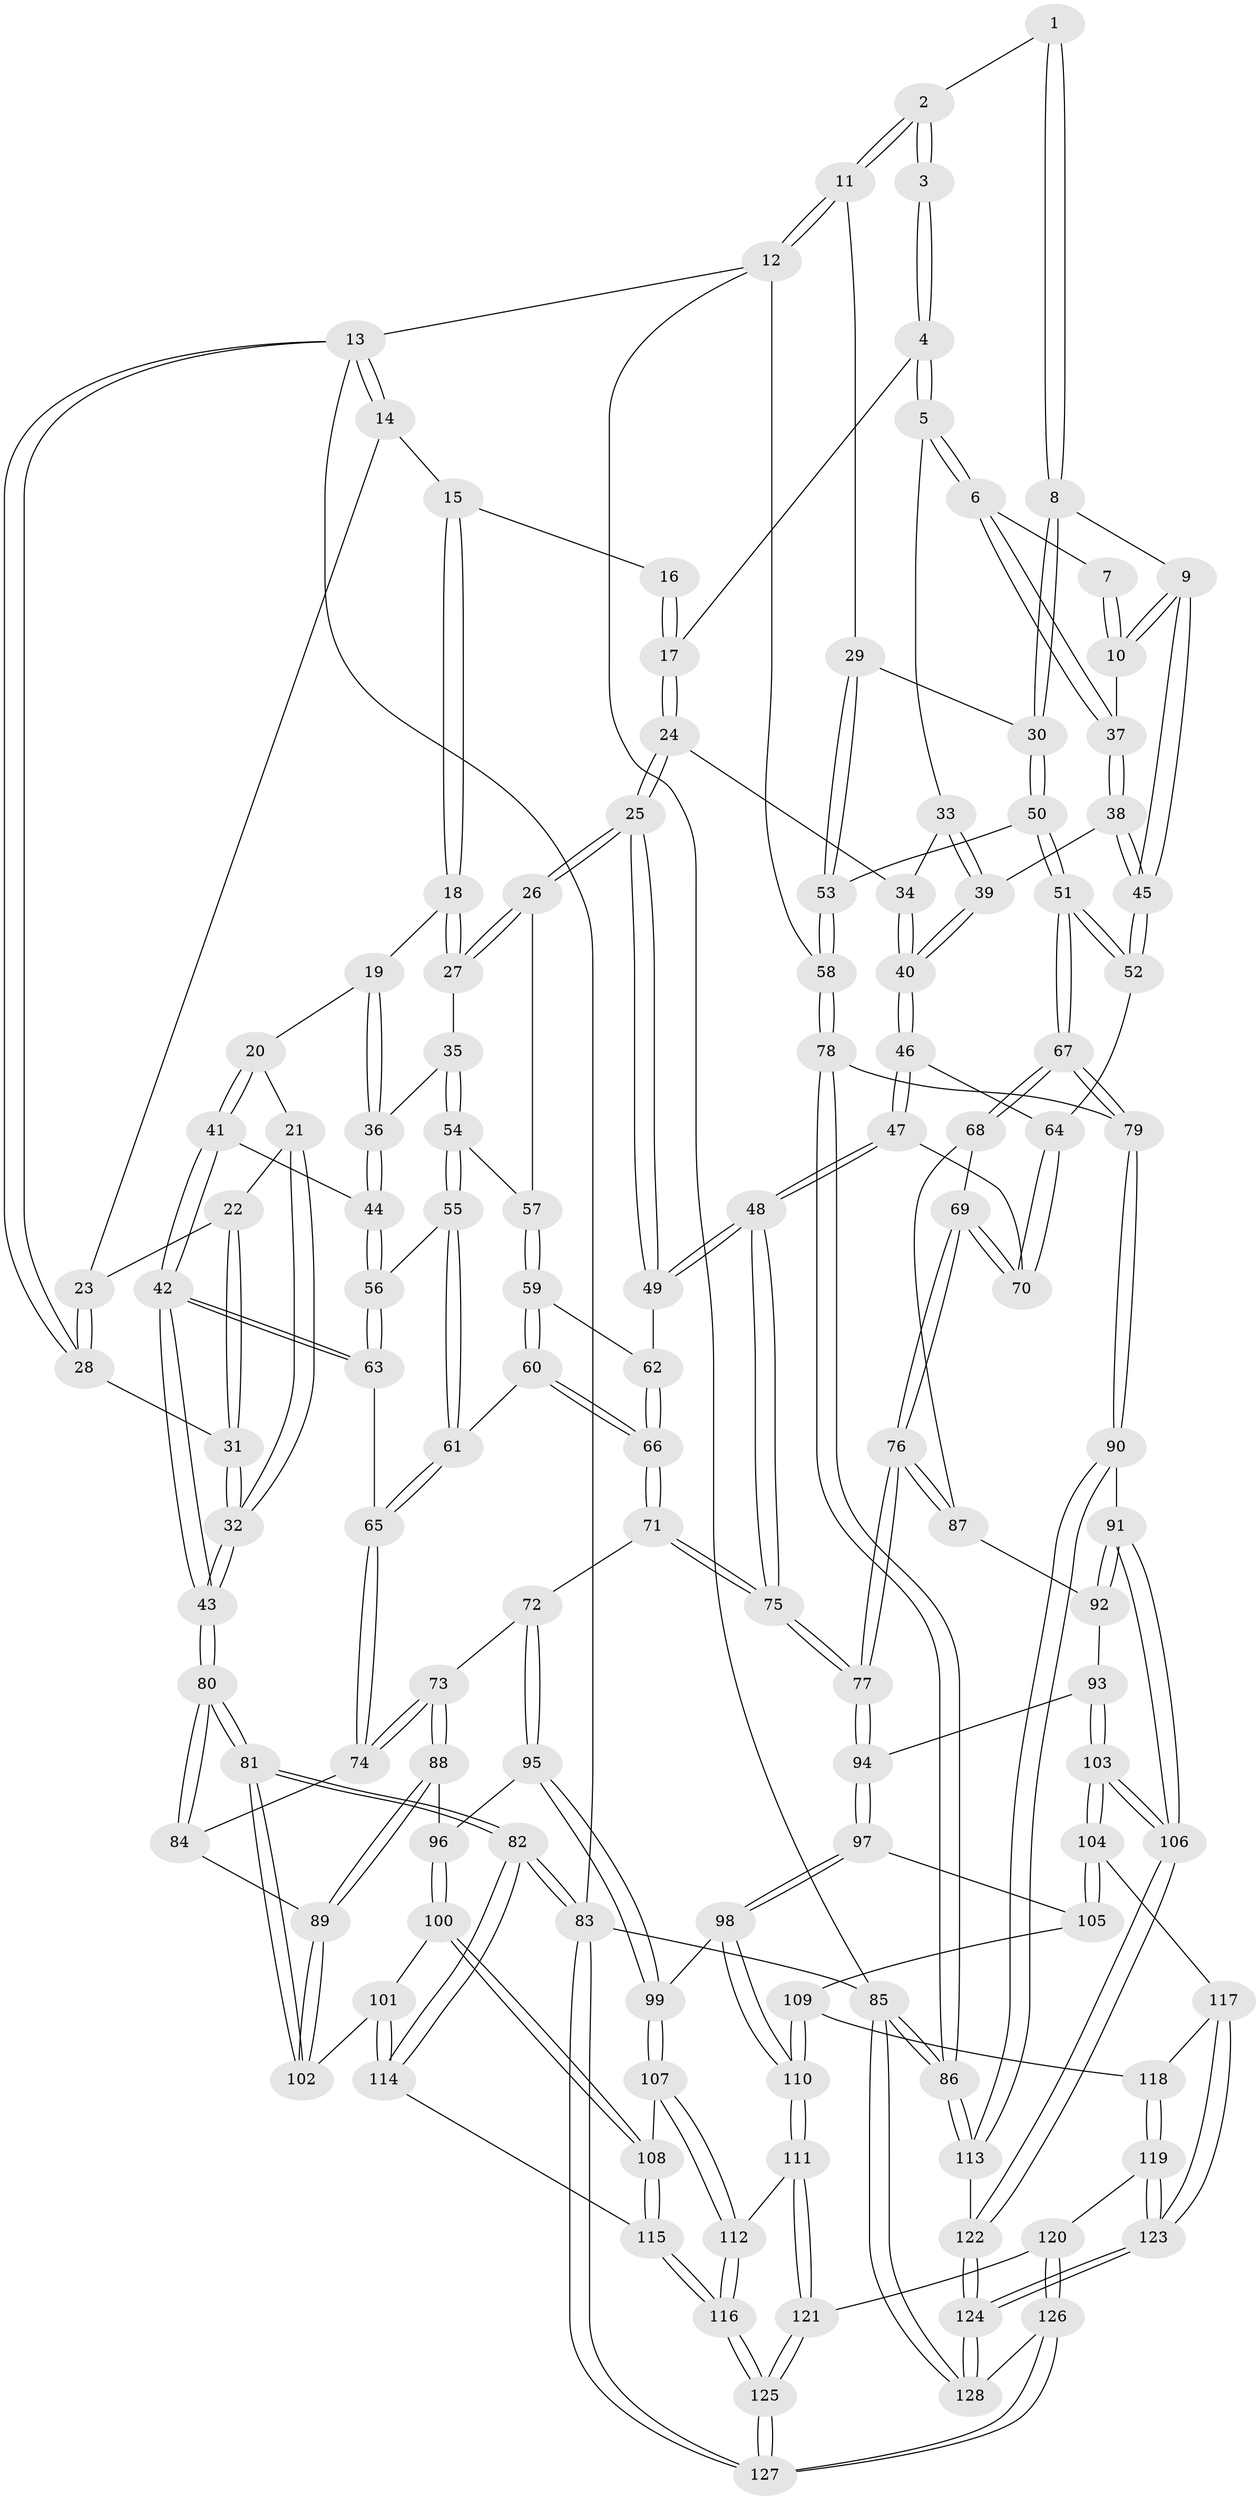 // coarse degree distribution, {3: 0.11842105263157894, 4: 0.47368421052631576, 6: 0.15789473684210525, 5: 0.25}
// Generated by graph-tools (version 1.1) at 2025/24/03/03/25 07:24:40]
// undirected, 128 vertices, 317 edges
graph export_dot {
graph [start="1"]
  node [color=gray90,style=filled];
  1 [pos="+0.8508347255341037+0"];
  2 [pos="+1+0"];
  3 [pos="+0.526315073870408+0"];
  4 [pos="+0.6433492396783087+0.11367311336982036"];
  5 [pos="+0.6463783899821519+0.11791813390969068"];
  6 [pos="+0.64928314479989+0.11924660608719283"];
  7 [pos="+0.7356485545276745+0.04897774169093854"];
  8 [pos="+0.7884865277500906+0.17912008638914914"];
  9 [pos="+0.7870620843287656+0.18014507838677496"];
  10 [pos="+0.7686181003745907+0.17114081301329073"];
  11 [pos="+1+0"];
  12 [pos="+1+0"];
  13 [pos="+0+0"];
  14 [pos="+0.23167654016832467+0"];
  15 [pos="+0.3067433368255229+0"];
  16 [pos="+0.37841202078483754+0"];
  17 [pos="+0.4566688892516954+0.050499161688868324"];
  18 [pos="+0.2672848637118321+0.059419026260766554"];
  19 [pos="+0.15176642863241294+0.148175169160317"];
  20 [pos="+0.11068367105088095+0.15433022766257667"];
  21 [pos="+0.08398926678323078+0.1196225972630269"];
  22 [pos="+0.07977942623735708+0.10621253328710642"];
  23 [pos="+0.07495879354988731+0.06338164719949535"];
  24 [pos="+0.4665796938786617+0.14388595485053776"];
  25 [pos="+0.421095348100967+0.23747607754170372"];
  26 [pos="+0.36596468425740925+0.22531878100324773"];
  27 [pos="+0.2960399194325646+0.1889260508736417"];
  28 [pos="+0+0.08105703053381744"];
  29 [pos="+0.9264586269355725+0.15382839200706205"];
  30 [pos="+0.9162082347416309+0.16868562066627646"];
  31 [pos="+0+0.20477369880621507"];
  32 [pos="+0+0.3325687308993304"];
  33 [pos="+0.5701492023627477+0.1532339035443649"];
  34 [pos="+0.5264070461426756+0.15575264860715282"];
  35 [pos="+0.2948612381081716+0.18981229644713146"];
  36 [pos="+0.20618410920975788+0.21226838867343395"];
  37 [pos="+0.6631767319785983+0.147103758090236"];
  38 [pos="+0.653445042851716+0.23426769088851665"];
  39 [pos="+0.5924836827052676+0.2769650459732288"];
  40 [pos="+0.5861845704324691+0.2835669929798562"];
  41 [pos="+0.08693988270090387+0.2567591750269248"];
  42 [pos="+0+0.36583593365631883"];
  43 [pos="+0+0.3699527403364723"];
  44 [pos="+0.15845527552061603+0.26807012346624853"];
  45 [pos="+0.7733992360384359+0.29234635056500013"];
  46 [pos="+0.5577186767907253+0.3244706289378014"];
  47 [pos="+0.5381473271649874+0.3381659691692252"];
  48 [pos="+0.49999439040594207+0.3550543580955682"];
  49 [pos="+0.4646848640727592+0.3224975553626519"];
  50 [pos="+0.9085258060344145+0.3297293116029672"];
  51 [pos="+0.8522986868193401+0.3622530648843731"];
  52 [pos="+0.785089331019729+0.3165404684974881"];
  53 [pos="+1+0.3391734640519139"];
  54 [pos="+0.2515246515781217+0.28222198702102097"];
  55 [pos="+0.20334814736902299+0.31306766287516374"];
  56 [pos="+0.1983526180583464+0.3096986870769739"];
  57 [pos="+0.29843541938489493+0.3169223408167831"];
  58 [pos="+1+0.3509182568426172"];
  59 [pos="+0.29946966380378603+0.3328052759178213"];
  60 [pos="+0.25332600849390435+0.3793205614578393"];
  61 [pos="+0.2217507195669672+0.3698450757898082"];
  62 [pos="+0.36141606054045505+0.3537942635399208"];
  63 [pos="+0.040663838866623885+0.41827420281873384"];
  64 [pos="+0.7059482488139792+0.3515381796918187"];
  65 [pos="+0.12191751406570048+0.4602906426395965"];
  66 [pos="+0.29713582648112896+0.43109097290177195"];
  67 [pos="+0.8340986360088842+0.5103388892776741"];
  68 [pos="+0.8047947595529829+0.5077531523543521"];
  69 [pos="+0.679221865561307+0.43464692978386227"];
  70 [pos="+0.6771017047500353+0.4247060090020687"];
  71 [pos="+0.3189388269437684+0.5141027042923398"];
  72 [pos="+0.2583701920705938+0.5558915489766112"];
  73 [pos="+0.19491308032262714+0.5467106312273659"];
  74 [pos="+0.1612743991497715+0.5213619381239325"];
  75 [pos="+0.48689266825700384+0.5124109440081344"];
  76 [pos="+0.5473899227252537+0.5351138728326387"];
  77 [pos="+0.5000028627892684+0.530410774843644"];
  78 [pos="+1+0.5624868635152829"];
  79 [pos="+0.8731680981649209+0.5791120377452437"];
  80 [pos="+0+0.5687019637507397"];
  81 [pos="+0+0.7706391423926799"];
  82 [pos="+0+1"];
  83 [pos="+0+1"];
  84 [pos="+0.05435966081413837+0.5963575970630801"];
  85 [pos="+1+1"];
  86 [pos="+1+1"];
  87 [pos="+0.6066581153092616+0.5572539401272365"];
  88 [pos="+0.1366936316026922+0.6594932534852025"];
  89 [pos="+0.10702219164874749+0.6832793666732985"];
  90 [pos="+0.833245719972363+0.6752006048350587"];
  91 [pos="+0.7583987439337698+0.7278711421419899"];
  92 [pos="+0.6232624955393194+0.5801756383366528"];
  93 [pos="+0.615728512529692+0.6987508292600634"];
  94 [pos="+0.4944634125008063+0.5703727335334889"];
  95 [pos="+0.2829229145641909+0.660186039189104"];
  96 [pos="+0.20940750800633945+0.696119296083576"];
  97 [pos="+0.47716804640399985+0.6273163085871292"];
  98 [pos="+0.3294054305538461+0.712952126552465"];
  99 [pos="+0.3218415592397745+0.710396374095897"];
  100 [pos="+0.18397183418557916+0.7675849173646438"];
  101 [pos="+0.11680888014311361+0.7545168545882965"];
  102 [pos="+0.0869605575053275+0.723438696797779"];
  103 [pos="+0.6578967078838244+0.7706504256252364"];
  104 [pos="+0.5864391049633871+0.7826285457332389"];
  105 [pos="+0.4824536065875989+0.6474710079728001"];
  106 [pos="+0.7243826431736264+0.7769693028488702"];
  107 [pos="+0.2464412317479918+0.78077909132277"];
  108 [pos="+0.20857406654098434+0.7872045014715172"];
  109 [pos="+0.4480413363902228+0.7921923390682035"];
  110 [pos="+0.3928137755788022+0.8206704664183732"];
  111 [pos="+0.3812057522444212+0.8654132551864465"];
  112 [pos="+0.2738901986494766+0.8200859822049785"];
  113 [pos="+1+0.8673757322050016"];
  114 [pos="+0.11176570682245072+0.800703405317232"];
  115 [pos="+0.17126769449111767+0.9866311469530652"];
  116 [pos="+0.17258371562483388+1"];
  117 [pos="+0.5668417900670388+0.7995392491609954"];
  118 [pos="+0.5264928558862817+0.8050225866455679"];
  119 [pos="+0.4687954100592034+0.916764114162629"];
  120 [pos="+0.4362889162113811+0.9085234948642799"];
  121 [pos="+0.38129009597556607+0.8748715202594475"];
  122 [pos="+0.7508711201388245+0.9244888247994361"];
  123 [pos="+0.5535668460001097+0.9649329749212573"];
  124 [pos="+0.67892583810367+1"];
  125 [pos="+0.17138475799667993+1"];
  126 [pos="+0.39853637447209933+1"];
  127 [pos="+0.11016256418215703+1"];
  128 [pos="+0.680928670841774+1"];
  1 -- 2;
  1 -- 8;
  1 -- 8;
  2 -- 3;
  2 -- 3;
  2 -- 11;
  2 -- 11;
  3 -- 4;
  3 -- 4;
  4 -- 5;
  4 -- 5;
  4 -- 17;
  5 -- 6;
  5 -- 6;
  5 -- 33;
  6 -- 7;
  6 -- 37;
  6 -- 37;
  7 -- 10;
  7 -- 10;
  8 -- 9;
  8 -- 30;
  8 -- 30;
  9 -- 10;
  9 -- 10;
  9 -- 45;
  9 -- 45;
  10 -- 37;
  11 -- 12;
  11 -- 12;
  11 -- 29;
  12 -- 13;
  12 -- 58;
  12 -- 85;
  13 -- 14;
  13 -- 14;
  13 -- 28;
  13 -- 28;
  13 -- 83;
  14 -- 15;
  14 -- 23;
  15 -- 16;
  15 -- 18;
  15 -- 18;
  16 -- 17;
  16 -- 17;
  17 -- 24;
  17 -- 24;
  18 -- 19;
  18 -- 27;
  18 -- 27;
  19 -- 20;
  19 -- 36;
  19 -- 36;
  20 -- 21;
  20 -- 41;
  20 -- 41;
  21 -- 22;
  21 -- 32;
  21 -- 32;
  22 -- 23;
  22 -- 31;
  22 -- 31;
  23 -- 28;
  23 -- 28;
  24 -- 25;
  24 -- 25;
  24 -- 34;
  25 -- 26;
  25 -- 26;
  25 -- 49;
  25 -- 49;
  26 -- 27;
  26 -- 27;
  26 -- 57;
  27 -- 35;
  28 -- 31;
  29 -- 30;
  29 -- 53;
  29 -- 53;
  30 -- 50;
  30 -- 50;
  31 -- 32;
  31 -- 32;
  32 -- 43;
  32 -- 43;
  33 -- 34;
  33 -- 39;
  33 -- 39;
  34 -- 40;
  34 -- 40;
  35 -- 36;
  35 -- 54;
  35 -- 54;
  36 -- 44;
  36 -- 44;
  37 -- 38;
  37 -- 38;
  38 -- 39;
  38 -- 45;
  38 -- 45;
  39 -- 40;
  39 -- 40;
  40 -- 46;
  40 -- 46;
  41 -- 42;
  41 -- 42;
  41 -- 44;
  42 -- 43;
  42 -- 43;
  42 -- 63;
  42 -- 63;
  43 -- 80;
  43 -- 80;
  44 -- 56;
  44 -- 56;
  45 -- 52;
  45 -- 52;
  46 -- 47;
  46 -- 47;
  46 -- 64;
  47 -- 48;
  47 -- 48;
  47 -- 70;
  48 -- 49;
  48 -- 49;
  48 -- 75;
  48 -- 75;
  49 -- 62;
  50 -- 51;
  50 -- 51;
  50 -- 53;
  51 -- 52;
  51 -- 52;
  51 -- 67;
  51 -- 67;
  52 -- 64;
  53 -- 58;
  53 -- 58;
  54 -- 55;
  54 -- 55;
  54 -- 57;
  55 -- 56;
  55 -- 61;
  55 -- 61;
  56 -- 63;
  56 -- 63;
  57 -- 59;
  57 -- 59;
  58 -- 78;
  58 -- 78;
  59 -- 60;
  59 -- 60;
  59 -- 62;
  60 -- 61;
  60 -- 66;
  60 -- 66;
  61 -- 65;
  61 -- 65;
  62 -- 66;
  62 -- 66;
  63 -- 65;
  64 -- 70;
  64 -- 70;
  65 -- 74;
  65 -- 74;
  66 -- 71;
  66 -- 71;
  67 -- 68;
  67 -- 68;
  67 -- 79;
  67 -- 79;
  68 -- 69;
  68 -- 87;
  69 -- 70;
  69 -- 70;
  69 -- 76;
  69 -- 76;
  71 -- 72;
  71 -- 75;
  71 -- 75;
  72 -- 73;
  72 -- 95;
  72 -- 95;
  73 -- 74;
  73 -- 74;
  73 -- 88;
  73 -- 88;
  74 -- 84;
  75 -- 77;
  75 -- 77;
  76 -- 77;
  76 -- 77;
  76 -- 87;
  76 -- 87;
  77 -- 94;
  77 -- 94;
  78 -- 79;
  78 -- 86;
  78 -- 86;
  79 -- 90;
  79 -- 90;
  80 -- 81;
  80 -- 81;
  80 -- 84;
  80 -- 84;
  81 -- 82;
  81 -- 82;
  81 -- 102;
  81 -- 102;
  82 -- 83;
  82 -- 83;
  82 -- 114;
  82 -- 114;
  83 -- 127;
  83 -- 127;
  83 -- 85;
  84 -- 89;
  85 -- 86;
  85 -- 86;
  85 -- 128;
  85 -- 128;
  86 -- 113;
  86 -- 113;
  87 -- 92;
  88 -- 89;
  88 -- 89;
  88 -- 96;
  89 -- 102;
  89 -- 102;
  90 -- 91;
  90 -- 113;
  90 -- 113;
  91 -- 92;
  91 -- 92;
  91 -- 106;
  91 -- 106;
  92 -- 93;
  93 -- 94;
  93 -- 103;
  93 -- 103;
  94 -- 97;
  94 -- 97;
  95 -- 96;
  95 -- 99;
  95 -- 99;
  96 -- 100;
  96 -- 100;
  97 -- 98;
  97 -- 98;
  97 -- 105;
  98 -- 99;
  98 -- 110;
  98 -- 110;
  99 -- 107;
  99 -- 107;
  100 -- 101;
  100 -- 108;
  100 -- 108;
  101 -- 102;
  101 -- 114;
  101 -- 114;
  103 -- 104;
  103 -- 104;
  103 -- 106;
  103 -- 106;
  104 -- 105;
  104 -- 105;
  104 -- 117;
  105 -- 109;
  106 -- 122;
  106 -- 122;
  107 -- 108;
  107 -- 112;
  107 -- 112;
  108 -- 115;
  108 -- 115;
  109 -- 110;
  109 -- 110;
  109 -- 118;
  110 -- 111;
  110 -- 111;
  111 -- 112;
  111 -- 121;
  111 -- 121;
  112 -- 116;
  112 -- 116;
  113 -- 122;
  114 -- 115;
  115 -- 116;
  115 -- 116;
  116 -- 125;
  116 -- 125;
  117 -- 118;
  117 -- 123;
  117 -- 123;
  118 -- 119;
  118 -- 119;
  119 -- 120;
  119 -- 123;
  119 -- 123;
  120 -- 121;
  120 -- 126;
  120 -- 126;
  121 -- 125;
  121 -- 125;
  122 -- 124;
  122 -- 124;
  123 -- 124;
  123 -- 124;
  124 -- 128;
  124 -- 128;
  125 -- 127;
  125 -- 127;
  126 -- 127;
  126 -- 127;
  126 -- 128;
}

